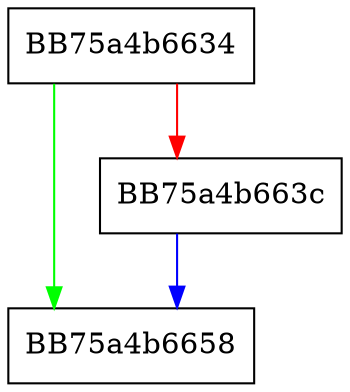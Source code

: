 digraph MpSpliceListInto {
  node [shape="box"];
  graph [splines=ortho];
  BB75a4b6634 -> BB75a4b6658 [color="green"];
  BB75a4b6634 -> BB75a4b663c [color="red"];
  BB75a4b663c -> BB75a4b6658 [color="blue"];
}